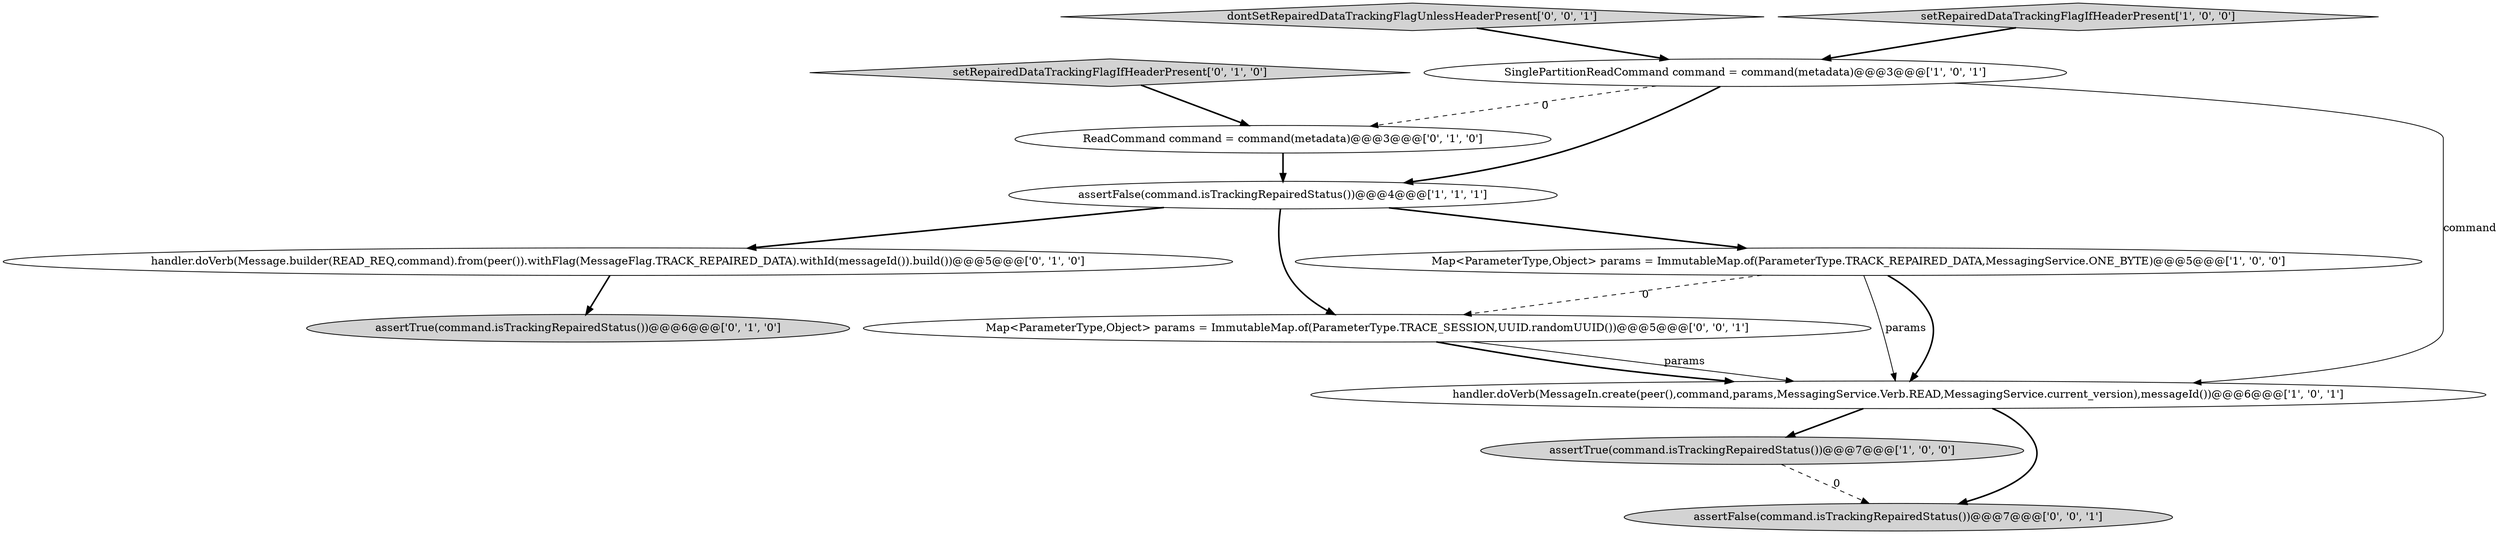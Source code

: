 digraph {
7 [style = filled, label = "setRepairedDataTrackingFlagIfHeaderPresent['0', '1', '0']", fillcolor = lightgray, shape = diamond image = "AAA0AAABBB2BBB"];
2 [style = filled, label = "Map<ParameterType,Object> params = ImmutableMap.of(ParameterType.TRACK_REPAIRED_DATA,MessagingService.ONE_BYTE)@@@5@@@['1', '0', '0']", fillcolor = white, shape = ellipse image = "AAA0AAABBB1BBB"];
0 [style = filled, label = "SinglePartitionReadCommand command = command(metadata)@@@3@@@['1', '0', '1']", fillcolor = white, shape = ellipse image = "AAA0AAABBB1BBB"];
10 [style = filled, label = "Map<ParameterType,Object> params = ImmutableMap.of(ParameterType.TRACE_SESSION,UUID.randomUUID())@@@5@@@['0', '0', '1']", fillcolor = white, shape = ellipse image = "AAA0AAABBB3BBB"];
6 [style = filled, label = "assertTrue(command.isTrackingRepairedStatus())@@@6@@@['0', '1', '0']", fillcolor = lightgray, shape = ellipse image = "AAA0AAABBB2BBB"];
4 [style = filled, label = "assertTrue(command.isTrackingRepairedStatus())@@@7@@@['1', '0', '0']", fillcolor = lightgray, shape = ellipse image = "AAA0AAABBB1BBB"];
8 [style = filled, label = "ReadCommand command = command(metadata)@@@3@@@['0', '1', '0']", fillcolor = white, shape = ellipse image = "AAA1AAABBB2BBB"];
12 [style = filled, label = "dontSetRepairedDataTrackingFlagUnlessHeaderPresent['0', '0', '1']", fillcolor = lightgray, shape = diamond image = "AAA0AAABBB3BBB"];
3 [style = filled, label = "setRepairedDataTrackingFlagIfHeaderPresent['1', '0', '0']", fillcolor = lightgray, shape = diamond image = "AAA0AAABBB1BBB"];
1 [style = filled, label = "assertFalse(command.isTrackingRepairedStatus())@@@4@@@['1', '1', '1']", fillcolor = white, shape = ellipse image = "AAA0AAABBB1BBB"];
5 [style = filled, label = "handler.doVerb(MessageIn.create(peer(),command,params,MessagingService.Verb.READ,MessagingService.current_version),messageId())@@@6@@@['1', '0', '1']", fillcolor = white, shape = ellipse image = "AAA0AAABBB1BBB"];
11 [style = filled, label = "assertFalse(command.isTrackingRepairedStatus())@@@7@@@['0', '0', '1']", fillcolor = lightgray, shape = ellipse image = "AAA0AAABBB3BBB"];
9 [style = filled, label = "handler.doVerb(Message.builder(READ_REQ,command).from(peer()).withFlag(MessageFlag.TRACK_REPAIRED_DATA).withId(messageId()).build())@@@5@@@['0', '1', '0']", fillcolor = white, shape = ellipse image = "AAA0AAABBB2BBB"];
12->0 [style = bold, label=""];
4->11 [style = dashed, label="0"];
2->10 [style = dashed, label="0"];
7->8 [style = bold, label=""];
1->9 [style = bold, label=""];
1->10 [style = bold, label=""];
5->11 [style = bold, label=""];
10->5 [style = solid, label="params"];
3->0 [style = bold, label=""];
0->5 [style = solid, label="command"];
1->2 [style = bold, label=""];
10->5 [style = bold, label=""];
0->1 [style = bold, label=""];
0->8 [style = dashed, label="0"];
5->4 [style = bold, label=""];
2->5 [style = solid, label="params"];
2->5 [style = bold, label=""];
9->6 [style = bold, label=""];
8->1 [style = bold, label=""];
}
